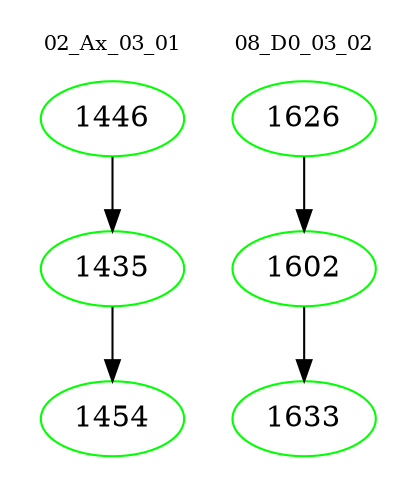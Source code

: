 digraph{
subgraph cluster_0 {
color = white
label = "02_Ax_03_01";
fontsize=10;
T0_1446 [label="1446", color="green"]
T0_1446 -> T0_1435 [color="black"]
T0_1435 [label="1435", color="green"]
T0_1435 -> T0_1454 [color="black"]
T0_1454 [label="1454", color="green"]
}
subgraph cluster_1 {
color = white
label = "08_D0_03_02";
fontsize=10;
T1_1626 [label="1626", color="green"]
T1_1626 -> T1_1602 [color="black"]
T1_1602 [label="1602", color="green"]
T1_1602 -> T1_1633 [color="black"]
T1_1633 [label="1633", color="green"]
}
}
